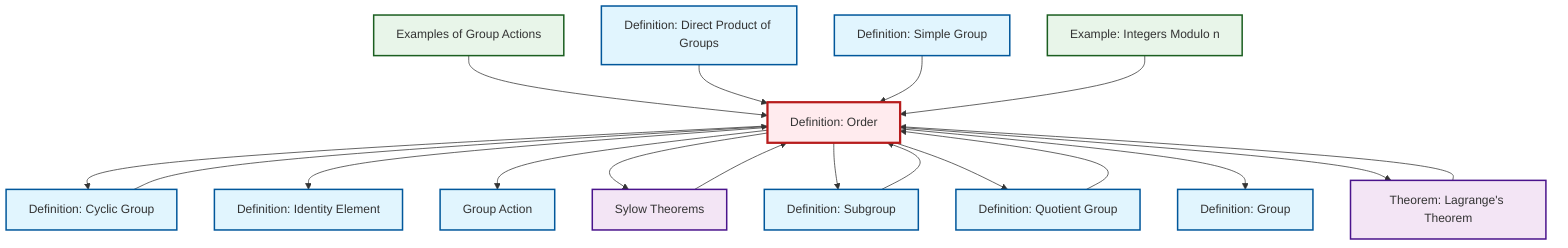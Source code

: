 graph TD
    classDef definition fill:#e1f5fe,stroke:#01579b,stroke-width:2px
    classDef theorem fill:#f3e5f5,stroke:#4a148c,stroke-width:2px
    classDef axiom fill:#fff3e0,stroke:#e65100,stroke-width:2px
    classDef example fill:#e8f5e9,stroke:#1b5e20,stroke-width:2px
    classDef current fill:#ffebee,stroke:#b71c1c,stroke-width:3px
    ex-group-action-examples["Examples of Group Actions"]:::example
    def-simple-group["Definition: Simple Group"]:::definition
    def-cyclic-group["Definition: Cyclic Group"]:::definition
    thm-lagrange["Theorem: Lagrange's Theorem"]:::theorem
    def-direct-product["Definition: Direct Product of Groups"]:::definition
    ex-quotient-integers-mod-n["Example: Integers Modulo n"]:::example
    def-group-action["Group Action"]:::definition
    def-identity-element["Definition: Identity Element"]:::definition
    def-subgroup["Definition: Subgroup"]:::definition
    def-group["Definition: Group"]:::definition
    thm-sylow["Sylow Theorems"]:::theorem
    def-order["Definition: Order"]:::definition
    def-quotient-group["Definition: Quotient Group"]:::definition
    def-order --> def-cyclic-group
    ex-group-action-examples --> def-order
    def-order --> def-identity-element
    thm-sylow --> def-order
    def-order --> def-group-action
    def-order --> thm-sylow
    def-order --> def-subgroup
    def-direct-product --> def-order
    def-simple-group --> def-order
    thm-lagrange --> def-order
    def-subgroup --> def-order
    ex-quotient-integers-mod-n --> def-order
    def-quotient-group --> def-order
    def-order --> def-quotient-group
    def-order --> def-group
    def-cyclic-group --> def-order
    def-order --> thm-lagrange
    class def-order current